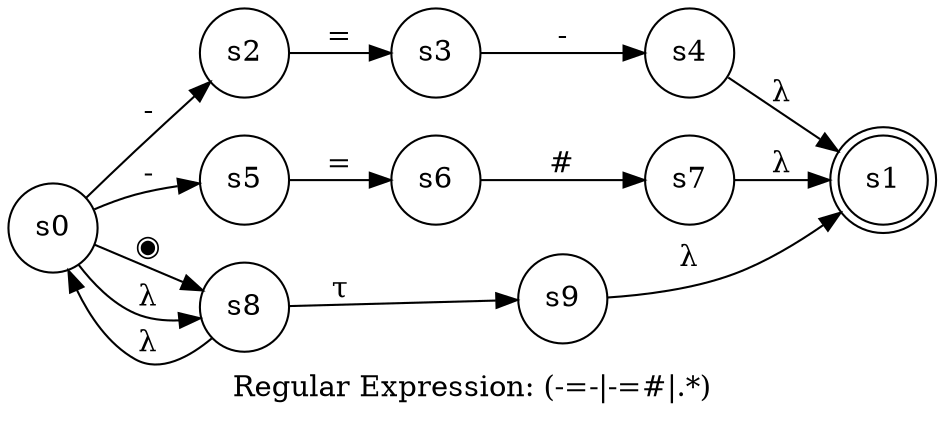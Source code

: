 digraph finite_state_machine {
	label="Regular Expression: (-=-|-=#|.*)";
	rankdir=LR;
	size="8,5"
	node [shape = doublecircle]; s1;
	node [shape = circle];
	s0 -> s2 [ label = "-" ];
	s0 -> s5 [ label = "-" ];
	s0 -> s8 [ label = "◉" ];
	s0 -> s8 [ label = "λ" ];
	s2 -> s3 [ label = "=" ];
	s3 -> s4 [ label = "-" ];
	s4 -> s1 [ label = "λ" ];
	s5 -> s6 [ label = "=" ];
	s6 -> s7 [ label = "#" ];
	s7 -> s1 [ label = "λ" ];
	s8 -> s0 [ label = "λ" ];
	s8 -> s9 [ label = "τ" ];
	s9 -> s1 [ label = "λ" ];
}
